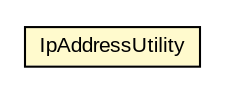 #!/usr/local/bin/dot
#
# Class diagram 
# Generated by UMLGraph version R5_6-24-gf6e263 (http://www.umlgraph.org/)
#

digraph G {
	edge [fontname="arial",fontsize=10,labelfontname="arial",labelfontsize=10];
	node [fontname="arial",fontsize=10,shape=plaintext];
	nodesep=0.25;
	ranksep=0.5;
	// org.miloss.fgsms.common.IpAddressUtility
	c1119 [label=<<table title="org.miloss.fgsms.common.IpAddressUtility" border="0" cellborder="1" cellspacing="0" cellpadding="2" port="p" bgcolor="lemonChiffon" href="./IpAddressUtility.html">
		<tr><td><table border="0" cellspacing="0" cellpadding="1">
<tr><td align="center" balign="center"> IpAddressUtility </td></tr>
		</table></td></tr>
		</table>>, URL="./IpAddressUtility.html", fontname="arial", fontcolor="black", fontsize=10.0];
}

